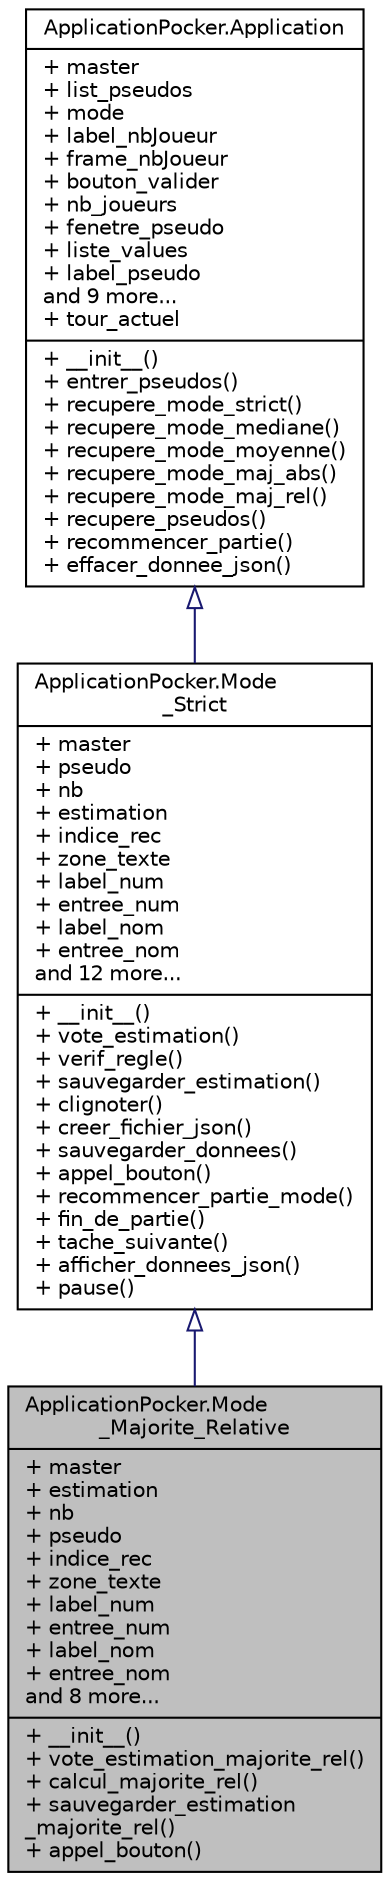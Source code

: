digraph "ApplicationPocker.Mode_Majorite_Relative"
{
  edge [fontname="Helvetica",fontsize="10",labelfontname="Helvetica",labelfontsize="10"];
  node [fontname="Helvetica",fontsize="10",shape=record];
  Node0 [label="{ApplicationPocker.Mode\l_Majorite_Relative\n|+ master\l+ estimation\l+ nb\l+ pseudo\l+ indice_rec\l+ zone_texte\l+ label_num\l+ entree_num\l+ label_nom\l+ entree_nom\land 8 more...\l|+ __init__()\l+ vote_estimation_majorite_rel()\l+ calcul_majorite_rel()\l+ sauvegarder_estimation\l_majorite_rel()\l+ appel_bouton()\l}",height=0.2,width=0.4,color="black", fillcolor="grey75", style="filled", fontcolor="black"];
  Node1 -> Node0 [dir="back",color="midnightblue",fontsize="10",style="solid",arrowtail="onormal",fontname="Helvetica"];
  Node1 [label="{ApplicationPocker.Mode\l_Strict\n|+ master\l+ pseudo\l+ nb\l+ estimation\l+ indice_rec\l+ zone_texte\l+ label_num\l+ entree_num\l+ label_nom\l+ entree_nom\land 12 more...\l|+ __init__()\l+ vote_estimation()\l+ verif_regle()\l+ sauvegarder_estimation()\l+ clignoter()\l+ creer_fichier_json()\l+ sauvegarder_donnees()\l+ appel_bouton()\l+ recommencer_partie_mode()\l+ fin_de_partie()\l+ tache_suivante()\l+ afficher_donnees_json()\l+ pause()\l}",height=0.2,width=0.4,color="black", fillcolor="white", style="filled",URL="$class_application_pocker_1_1_mode___strict.html"];
  Node2 -> Node1 [dir="back",color="midnightblue",fontsize="10",style="solid",arrowtail="onormal",fontname="Helvetica"];
  Node2 [label="{ApplicationPocker.Application\n|+ master\l+ list_pseudos\l+ mode\l+ label_nbJoueur\l+ frame_nbJoueur\l+ bouton_valider\l+ nb_joueurs\l+ fenetre_pseudo\l+ liste_values\l+ label_pseudo\land 9 more...\l+ tour_actuel\l|+ __init__()\l+ entrer_pseudos()\l+ recupere_mode_strict()\l+ recupere_mode_mediane()\l+ recupere_mode_moyenne()\l+ recupere_mode_maj_abs()\l+ recupere_mode_maj_rel()\l+ recupere_pseudos()\l+ recommencer_partie()\l+ effacer_donnee_json()\l}",height=0.2,width=0.4,color="black", fillcolor="white", style="filled",URL="$class_application_pocker_1_1_application.html"];
}
